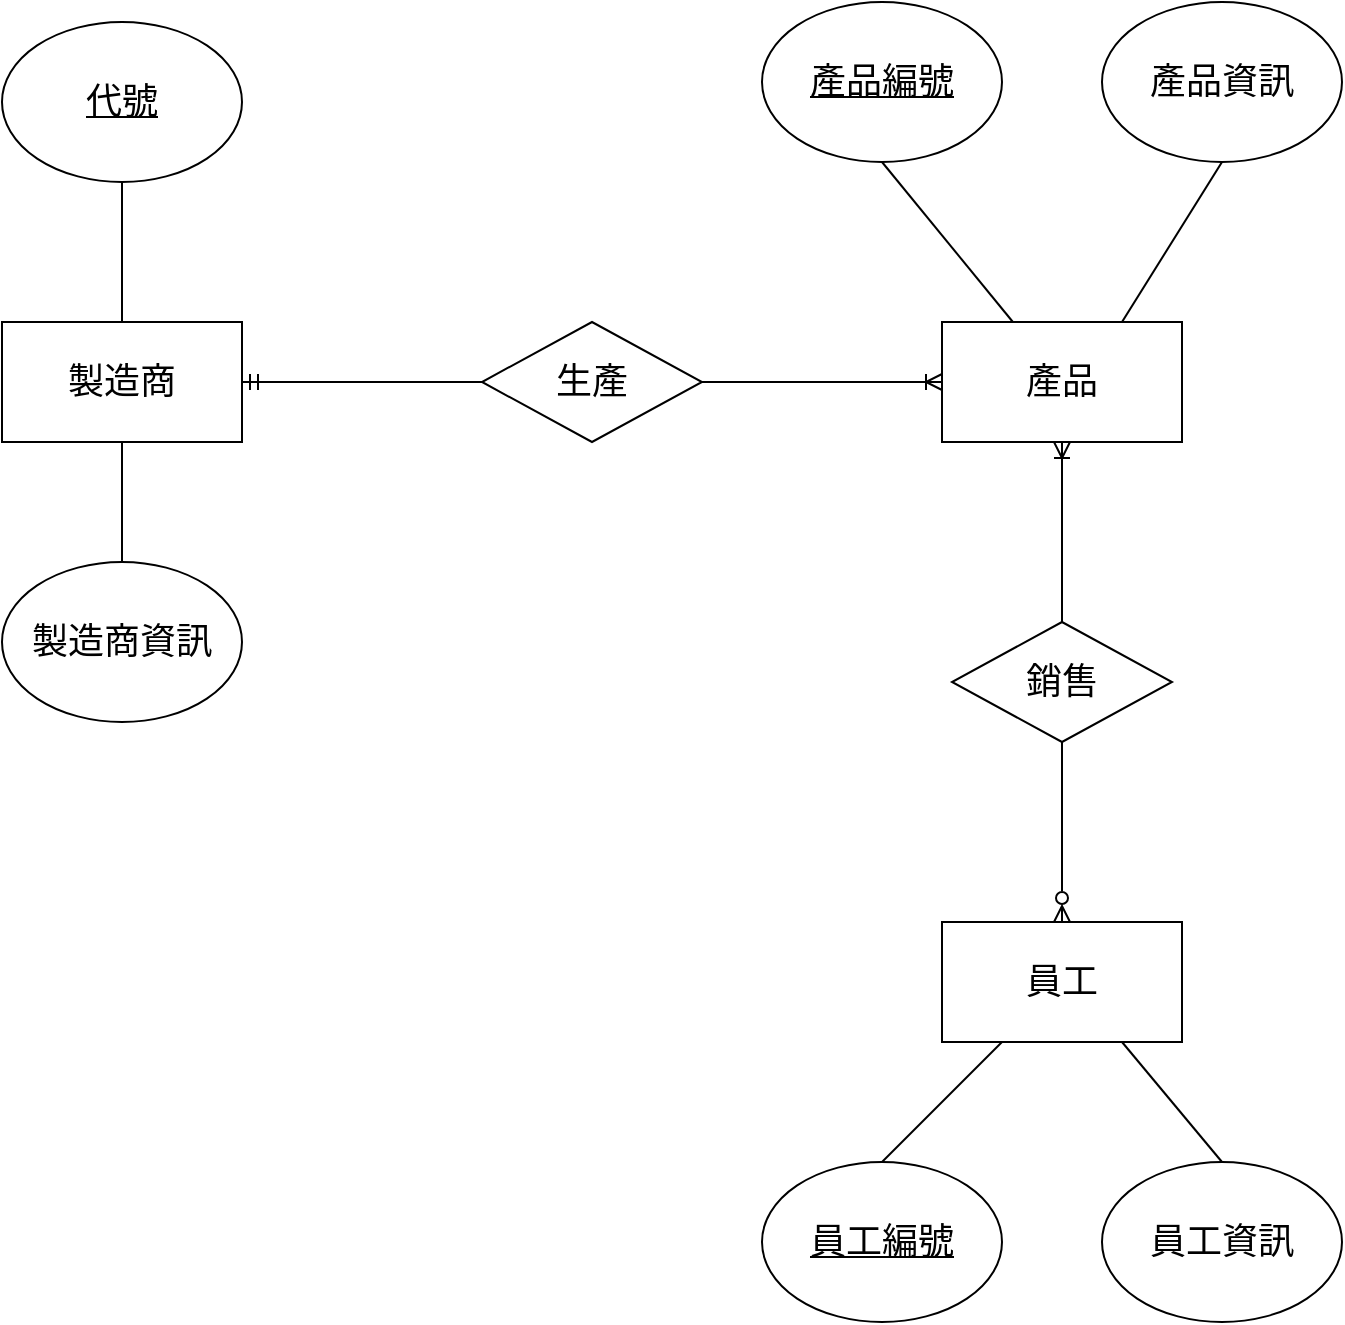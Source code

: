 <mxfile version="22.0.4" type="device">
  <diagram id="-b_M7q916Xk4Pro6Xm15" name="第 1 页">
    <mxGraphModel dx="1434" dy="758" grid="1" gridSize="10" guides="1" tooltips="1" connect="1" arrows="1" fold="1" page="1" pageScale="1" pageWidth="850" pageHeight="1100" math="0" shadow="0">
      <root>
        <mxCell id="0" />
        <mxCell id="1" parent="0" />
        <mxCell id="TeEcFhffYw2u4824Z0s_-1" value="&lt;font style=&quot;font-size: 18px;&quot;&gt;製造商&lt;/font&gt;" style="rounded=0;whiteSpace=wrap;html=1;" vertex="1" parent="1">
          <mxGeometry x="140" y="310" width="120" height="60" as="geometry" />
        </mxCell>
        <mxCell id="TeEcFhffYw2u4824Z0s_-2" value="&lt;font style=&quot;font-size: 18px;&quot;&gt;產品&lt;/font&gt;" style="rounded=0;whiteSpace=wrap;html=1;" vertex="1" parent="1">
          <mxGeometry x="610" y="310" width="120" height="60" as="geometry" />
        </mxCell>
        <mxCell id="TeEcFhffYw2u4824Z0s_-3" value="&lt;font style=&quot;font-size: 18px;&quot;&gt;生產&lt;/font&gt;" style="rhombus;whiteSpace=wrap;html=1;" vertex="1" parent="1">
          <mxGeometry x="380" y="310" width="110" height="60" as="geometry" />
        </mxCell>
        <mxCell id="TeEcFhffYw2u4824Z0s_-4" value="" style="endArrow=none;html=1;rounded=0;exitX=1;exitY=0.5;exitDx=0;exitDy=0;entryX=0;entryY=0.5;entryDx=0;entryDy=0;startArrow=ERmandOne;startFill=0;" edge="1" parent="1" source="TeEcFhffYw2u4824Z0s_-1" target="TeEcFhffYw2u4824Z0s_-3">
          <mxGeometry width="50" height="50" relative="1" as="geometry">
            <mxPoint x="400" y="410" as="sourcePoint" />
            <mxPoint x="450" y="360" as="targetPoint" />
          </mxGeometry>
        </mxCell>
        <mxCell id="TeEcFhffYw2u4824Z0s_-5" value="" style="endArrow=ERoneToMany;html=1;rounded=0;entryX=0;entryY=0.5;entryDx=0;entryDy=0;exitX=1;exitY=0.5;exitDx=0;exitDy=0;endFill=0;" edge="1" parent="1" source="TeEcFhffYw2u4824Z0s_-3" target="TeEcFhffYw2u4824Z0s_-2">
          <mxGeometry width="50" height="50" relative="1" as="geometry">
            <mxPoint x="400" y="410" as="sourcePoint" />
            <mxPoint x="450" y="360" as="targetPoint" />
          </mxGeometry>
        </mxCell>
        <mxCell id="TeEcFhffYw2u4824Z0s_-6" value="&lt;font style=&quot;font-size: 18px;&quot;&gt;製造商資訊&lt;/font&gt;" style="ellipse;whiteSpace=wrap;html=1;" vertex="1" parent="1">
          <mxGeometry x="140" y="430" width="120" height="80" as="geometry" />
        </mxCell>
        <mxCell id="TeEcFhffYw2u4824Z0s_-7" value="&lt;font style=&quot;font-size: 18px;&quot;&gt;&lt;u&gt;產品編號&lt;/u&gt;&lt;/font&gt;" style="ellipse;whiteSpace=wrap;html=1;" vertex="1" parent="1">
          <mxGeometry x="520" y="150" width="120" height="80" as="geometry" />
        </mxCell>
        <mxCell id="TeEcFhffYw2u4824Z0s_-8" value="&lt;font style=&quot;font-size: 18px;&quot;&gt;&lt;u&gt;代號&lt;/u&gt;&lt;/font&gt;" style="ellipse;whiteSpace=wrap;html=1;" vertex="1" parent="1">
          <mxGeometry x="140" y="160" width="120" height="80" as="geometry" />
        </mxCell>
        <mxCell id="TeEcFhffYw2u4824Z0s_-9" value="&lt;font style=&quot;font-size: 18px;&quot;&gt;產品資訊&lt;/font&gt;" style="ellipse;whiteSpace=wrap;html=1;" vertex="1" parent="1">
          <mxGeometry x="690" y="150" width="120" height="80" as="geometry" />
        </mxCell>
        <mxCell id="TeEcFhffYw2u4824Z0s_-10" value="" style="endArrow=none;html=1;rounded=0;entryX=0.5;entryY=1;entryDx=0;entryDy=0;exitX=0.5;exitY=0;exitDx=0;exitDy=0;" edge="1" parent="1" source="TeEcFhffYw2u4824Z0s_-1" target="TeEcFhffYw2u4824Z0s_-8">
          <mxGeometry width="50" height="50" relative="1" as="geometry">
            <mxPoint x="430" y="420" as="sourcePoint" />
            <mxPoint x="480" y="370" as="targetPoint" />
          </mxGeometry>
        </mxCell>
        <mxCell id="TeEcFhffYw2u4824Z0s_-11" value="" style="endArrow=none;html=1;rounded=0;entryX=0.5;entryY=1;entryDx=0;entryDy=0;exitX=0.75;exitY=0;exitDx=0;exitDy=0;" edge="1" parent="1" source="TeEcFhffYw2u4824Z0s_-2" target="TeEcFhffYw2u4824Z0s_-9">
          <mxGeometry width="50" height="50" relative="1" as="geometry">
            <mxPoint x="430" y="420" as="sourcePoint" />
            <mxPoint x="480" y="370" as="targetPoint" />
          </mxGeometry>
        </mxCell>
        <mxCell id="TeEcFhffYw2u4824Z0s_-12" value="" style="endArrow=none;html=1;rounded=0;entryX=0.5;entryY=1;entryDx=0;entryDy=0;" edge="1" parent="1" source="TeEcFhffYw2u4824Z0s_-2" target="TeEcFhffYw2u4824Z0s_-7">
          <mxGeometry width="50" height="50" relative="1" as="geometry">
            <mxPoint x="430" y="420" as="sourcePoint" />
            <mxPoint x="480" y="370" as="targetPoint" />
          </mxGeometry>
        </mxCell>
        <mxCell id="TeEcFhffYw2u4824Z0s_-13" value="" style="endArrow=none;html=1;rounded=0;entryX=0.5;entryY=1;entryDx=0;entryDy=0;" edge="1" parent="1" source="TeEcFhffYw2u4824Z0s_-6" target="TeEcFhffYw2u4824Z0s_-1">
          <mxGeometry width="50" height="50" relative="1" as="geometry">
            <mxPoint x="430" y="420" as="sourcePoint" />
            <mxPoint x="480" y="370" as="targetPoint" />
          </mxGeometry>
        </mxCell>
        <mxCell id="TeEcFhffYw2u4824Z0s_-14" value="&lt;font style=&quot;font-size: 18px;&quot;&gt;員工&lt;/font&gt;" style="rounded=0;whiteSpace=wrap;html=1;" vertex="1" parent="1">
          <mxGeometry x="610" y="610" width="120" height="60" as="geometry" />
        </mxCell>
        <mxCell id="TeEcFhffYw2u4824Z0s_-15" value="&lt;font style=&quot;font-size: 18px;&quot;&gt;銷售&lt;/font&gt;" style="rhombus;whiteSpace=wrap;html=1;" vertex="1" parent="1">
          <mxGeometry x="615" y="460" width="110" height="60" as="geometry" />
        </mxCell>
        <mxCell id="TeEcFhffYw2u4824Z0s_-16" value="" style="endArrow=ERoneToMany;html=1;rounded=0;entryX=0.5;entryY=1;entryDx=0;entryDy=0;exitX=0.5;exitY=0;exitDx=0;exitDy=0;endFill=0;" edge="1" parent="1" source="TeEcFhffYw2u4824Z0s_-15" target="TeEcFhffYw2u4824Z0s_-2">
          <mxGeometry width="50" height="50" relative="1" as="geometry">
            <mxPoint x="450" y="500" as="sourcePoint" />
            <mxPoint x="500" y="450" as="targetPoint" />
          </mxGeometry>
        </mxCell>
        <mxCell id="TeEcFhffYw2u4824Z0s_-17" value="" style="endArrow=ERzeroToMany;html=1;rounded=0;exitX=0.5;exitY=1;exitDx=0;exitDy=0;endFill=0;" edge="1" parent="1" source="TeEcFhffYw2u4824Z0s_-15" target="TeEcFhffYw2u4824Z0s_-14">
          <mxGeometry width="50" height="50" relative="1" as="geometry">
            <mxPoint x="450" y="500" as="sourcePoint" />
            <mxPoint x="620" y="540" as="targetPoint" />
          </mxGeometry>
        </mxCell>
        <mxCell id="TeEcFhffYw2u4824Z0s_-18" value="" style="endArrow=none;html=1;rounded=0;entryX=0.25;entryY=1;entryDx=0;entryDy=0;exitX=0.5;exitY=0;exitDx=0;exitDy=0;" edge="1" parent="1" source="TeEcFhffYw2u4824Z0s_-19" target="TeEcFhffYw2u4824Z0s_-14">
          <mxGeometry width="50" height="50" relative="1" as="geometry">
            <mxPoint x="450" y="500" as="sourcePoint" />
            <mxPoint x="500" y="450" as="targetPoint" />
          </mxGeometry>
        </mxCell>
        <mxCell id="TeEcFhffYw2u4824Z0s_-19" value="&lt;font style=&quot;font-size: 18px;&quot;&gt;&lt;u&gt;員工編號&lt;/u&gt;&lt;/font&gt;" style="ellipse;whiteSpace=wrap;html=1;" vertex="1" parent="1">
          <mxGeometry x="520" y="730" width="120" height="80" as="geometry" />
        </mxCell>
        <mxCell id="TeEcFhffYw2u4824Z0s_-20" value="&lt;font style=&quot;font-size: 18px;&quot;&gt;員工資訊&lt;/font&gt;" style="ellipse;whiteSpace=wrap;html=1;" vertex="1" parent="1">
          <mxGeometry x="690" y="730" width="120" height="80" as="geometry" />
        </mxCell>
        <mxCell id="TeEcFhffYw2u4824Z0s_-21" value="" style="endArrow=none;html=1;rounded=0;entryX=0.75;entryY=1;entryDx=0;entryDy=0;exitX=0.5;exitY=0;exitDx=0;exitDy=0;" edge="1" parent="1" source="TeEcFhffYw2u4824Z0s_-20" target="TeEcFhffYw2u4824Z0s_-14">
          <mxGeometry width="50" height="50" relative="1" as="geometry">
            <mxPoint x="450" y="500" as="sourcePoint" />
            <mxPoint x="500" y="450" as="targetPoint" />
          </mxGeometry>
        </mxCell>
      </root>
    </mxGraphModel>
  </diagram>
</mxfile>
